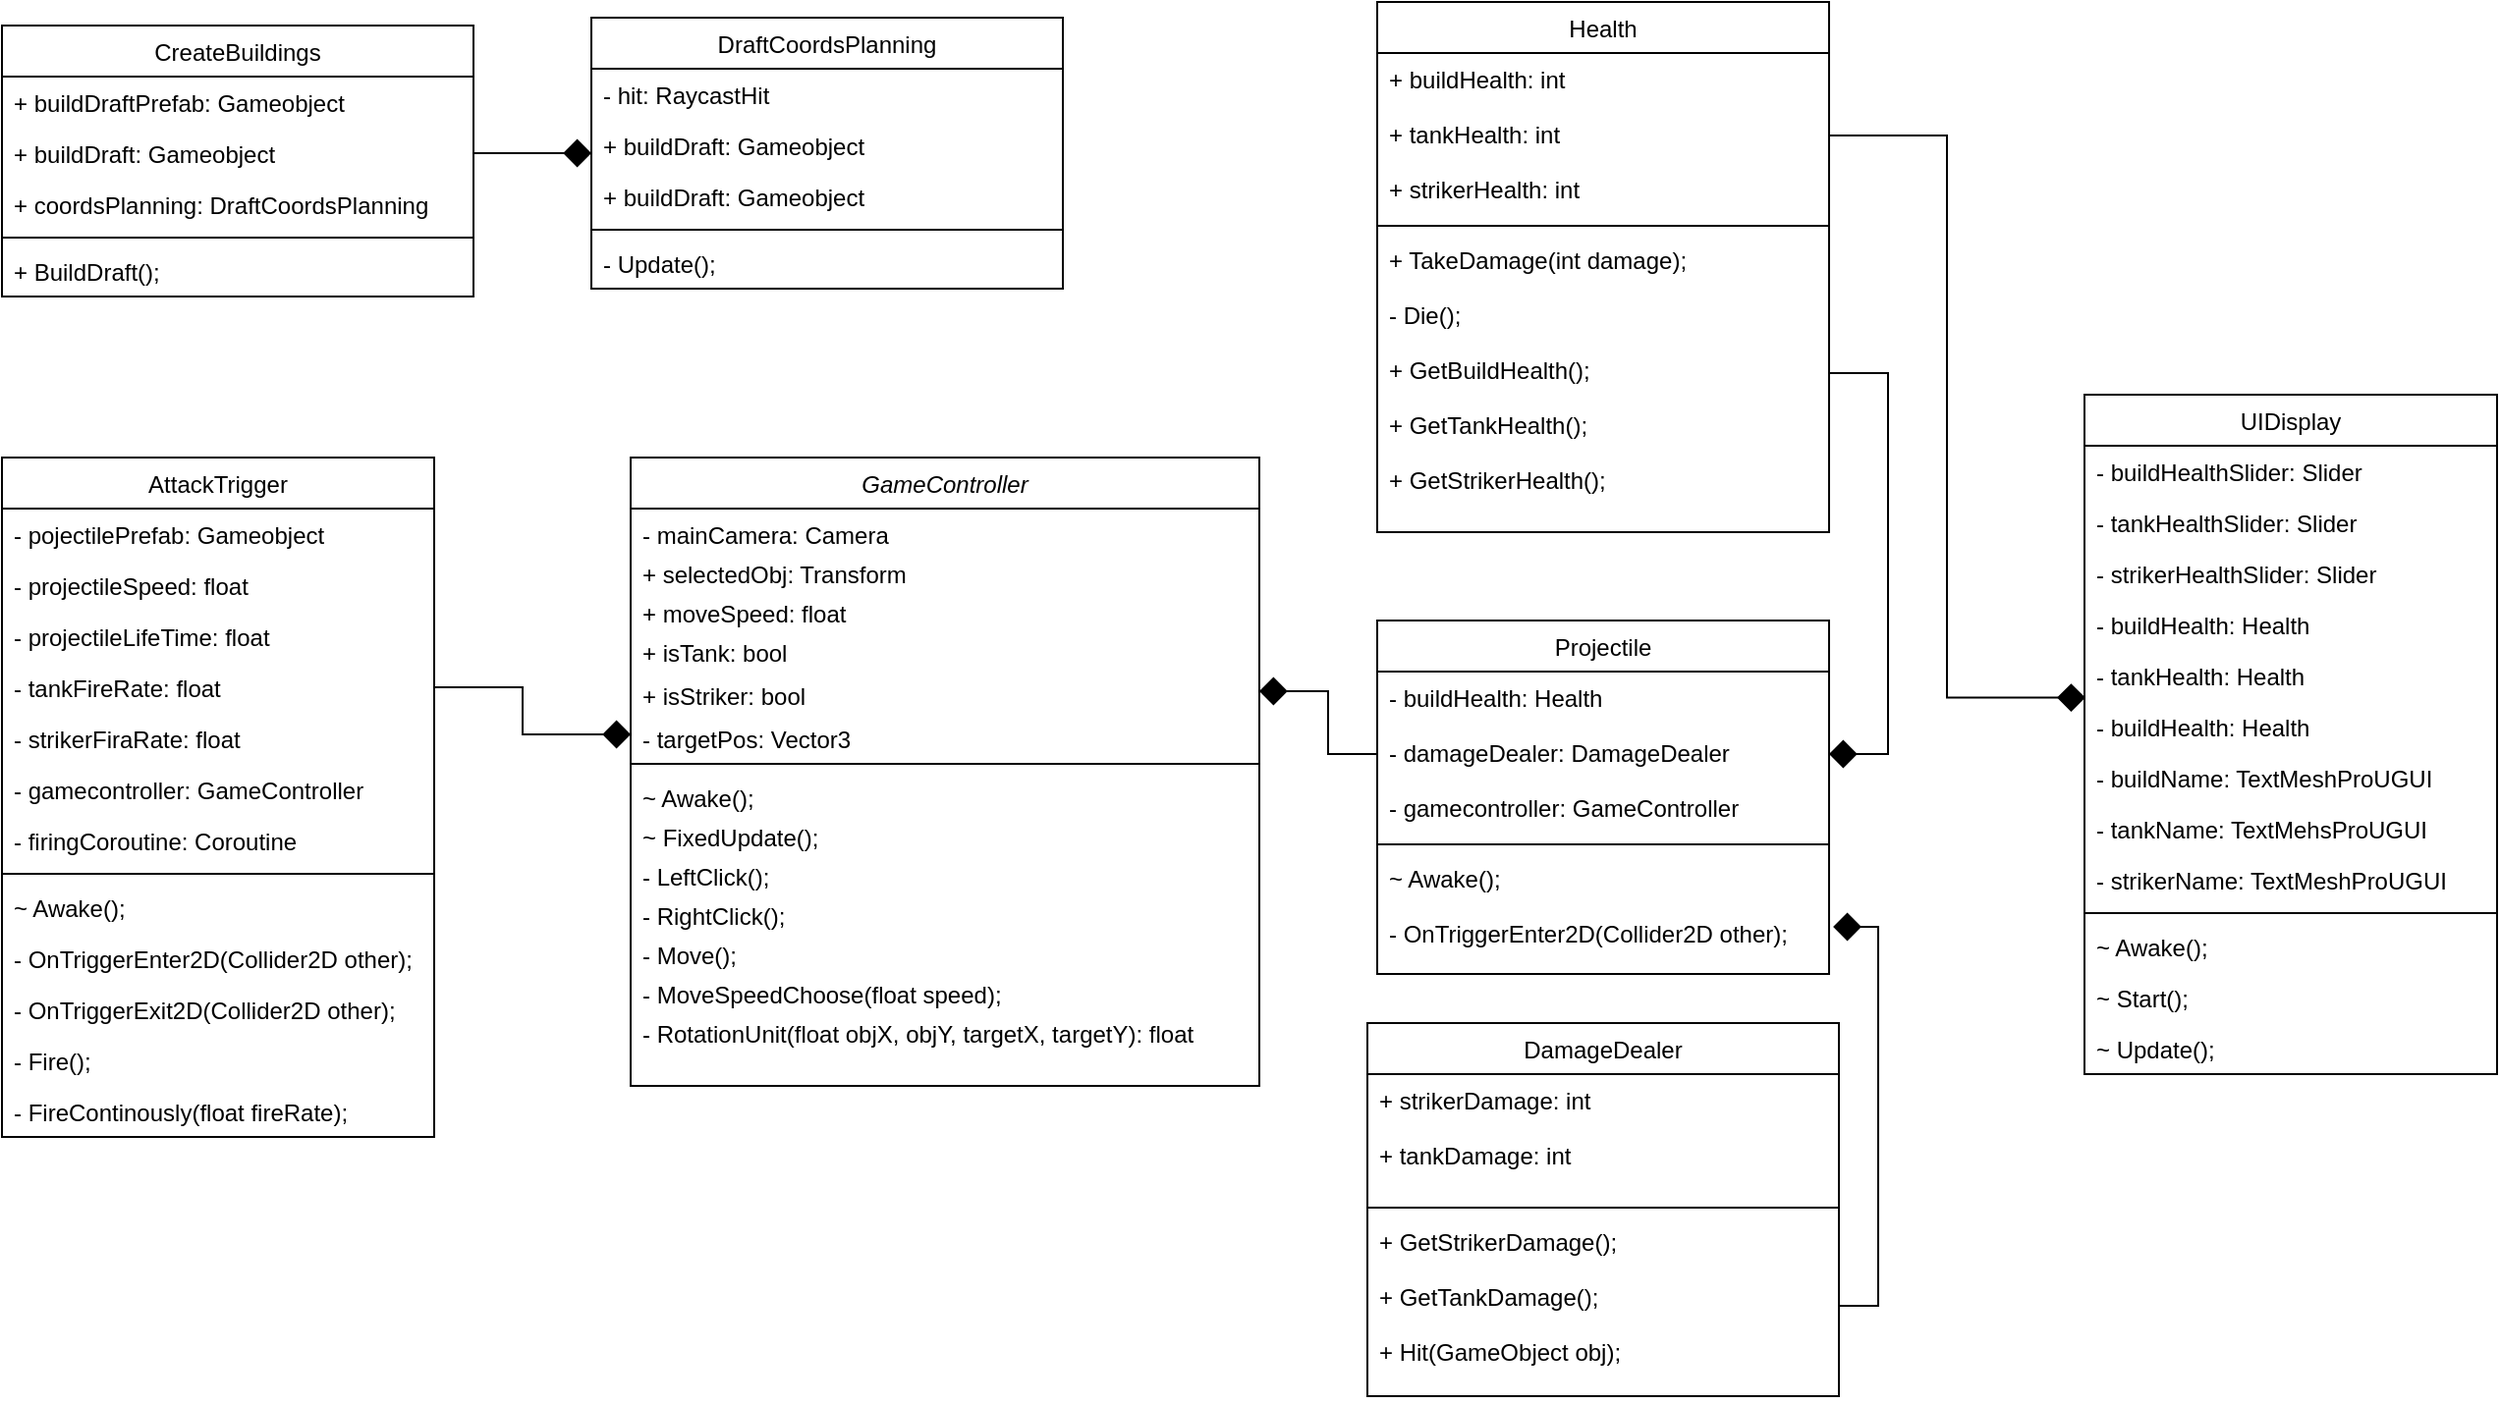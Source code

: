 <mxfile version="20.8.20" type="device"><diagram id="C5RBs43oDa-KdzZeNtuy" name="Page-1"><mxGraphModel dx="2127" dy="1139" grid="1" gridSize="10" guides="1" tooltips="1" connect="1" arrows="1" fold="1" page="1" pageScale="1" pageWidth="827" pageHeight="1169" math="0" shadow="0"><root><mxCell id="WIyWlLk6GJQsqaUBKTNV-0"/><mxCell id="WIyWlLk6GJQsqaUBKTNV-1" parent="WIyWlLk6GJQsqaUBKTNV-0"/><mxCell id="zkfFHV4jXpPFQw0GAbJ--0" value="GameController" style="swimlane;fontStyle=2;align=center;verticalAlign=top;childLayout=stackLayout;horizontal=1;startSize=26;horizontalStack=0;resizeParent=1;resizeLast=0;collapsible=1;marginBottom=0;rounded=0;shadow=0;strokeWidth=1;" parent="WIyWlLk6GJQsqaUBKTNV-1" vertex="1"><mxGeometry x="520" y="461" width="320" height="320" as="geometry"><mxRectangle x="230" y="140" width="160" height="26" as="alternateBounds"/></mxGeometry></mxCell><mxCell id="zkfFHV4jXpPFQw0GAbJ--1" value="- mainCamera: Camera" style="text;align=left;verticalAlign=top;spacingLeft=4;spacingRight=4;overflow=hidden;rotatable=0;points=[[0,0.5],[1,0.5]];portConstraint=eastwest;" parent="zkfFHV4jXpPFQw0GAbJ--0" vertex="1"><mxGeometry y="26" width="320" height="20" as="geometry"/></mxCell><mxCell id="zkfFHV4jXpPFQw0GAbJ--2" value="+ selectedObj: Transform" style="text;align=left;verticalAlign=top;spacingLeft=4;spacingRight=4;overflow=hidden;rotatable=0;points=[[0,0.5],[1,0.5]];portConstraint=eastwest;rounded=0;shadow=0;html=0;" parent="zkfFHV4jXpPFQw0GAbJ--0" vertex="1"><mxGeometry y="46" width="320" height="20" as="geometry"/></mxCell><mxCell id="zkfFHV4jXpPFQw0GAbJ--3" value="+ moveSpeed: float" style="text;align=left;verticalAlign=top;spacingLeft=4;spacingRight=4;overflow=hidden;rotatable=0;points=[[0,0.5],[1,0.5]];portConstraint=eastwest;rounded=0;shadow=0;html=0;" parent="zkfFHV4jXpPFQw0GAbJ--0" vertex="1"><mxGeometry y="66" width="320" height="20" as="geometry"/></mxCell><mxCell id="xpjUqwU1hrSCYtevA0gj-1" value="+ isTank: bool" style="text;align=left;verticalAlign=top;spacingLeft=4;spacingRight=4;overflow=hidden;rotatable=0;points=[[0,0.5],[1,0.5]];portConstraint=eastwest;rounded=0;shadow=0;html=0;" vertex="1" parent="zkfFHV4jXpPFQw0GAbJ--0"><mxGeometry y="86" width="320" height="22" as="geometry"/></mxCell><mxCell id="xpjUqwU1hrSCYtevA0gj-2" value="+ isStriker: bool" style="text;align=left;verticalAlign=top;spacingLeft=4;spacingRight=4;overflow=hidden;rotatable=0;points=[[0,0.5],[1,0.5]];portConstraint=eastwest;rounded=0;shadow=0;html=0;" vertex="1" parent="zkfFHV4jXpPFQw0GAbJ--0"><mxGeometry y="108" width="320" height="22" as="geometry"/></mxCell><mxCell id="xpjUqwU1hrSCYtevA0gj-3" value="- targetPos: Vector3" style="text;align=left;verticalAlign=top;spacingLeft=4;spacingRight=4;overflow=hidden;rotatable=0;points=[[0,0.5],[1,0.5]];portConstraint=eastwest;rounded=0;shadow=0;html=0;" vertex="1" parent="zkfFHV4jXpPFQw0GAbJ--0"><mxGeometry y="130" width="320" height="22" as="geometry"/></mxCell><mxCell id="zkfFHV4jXpPFQw0GAbJ--4" value="" style="line;html=1;strokeWidth=1;align=left;verticalAlign=middle;spacingTop=-1;spacingLeft=3;spacingRight=3;rotatable=0;labelPosition=right;points=[];portConstraint=eastwest;" parent="zkfFHV4jXpPFQw0GAbJ--0" vertex="1"><mxGeometry y="152" width="320" height="8" as="geometry"/></mxCell><mxCell id="xpjUqwU1hrSCYtevA0gj-7" value="~ Awake();" style="text;align=left;verticalAlign=top;spacingLeft=4;spacingRight=4;overflow=hidden;rotatable=0;points=[[0,0.5],[1,0.5]];portConstraint=eastwest;" vertex="1" parent="zkfFHV4jXpPFQw0GAbJ--0"><mxGeometry y="160" width="320" height="20" as="geometry"/></mxCell><mxCell id="xpjUqwU1hrSCYtevA0gj-6" value="~ FixedUpdate();" style="text;align=left;verticalAlign=top;spacingLeft=4;spacingRight=4;overflow=hidden;rotatable=0;points=[[0,0.5],[1,0.5]];portConstraint=eastwest;" vertex="1" parent="zkfFHV4jXpPFQw0GAbJ--0"><mxGeometry y="180" width="320" height="20" as="geometry"/></mxCell><mxCell id="xpjUqwU1hrSCYtevA0gj-5" value="- LeftClick();" style="text;align=left;verticalAlign=top;spacingLeft=4;spacingRight=4;overflow=hidden;rotatable=0;points=[[0,0.5],[1,0.5]];portConstraint=eastwest;" vertex="1" parent="zkfFHV4jXpPFQw0GAbJ--0"><mxGeometry y="200" width="320" height="20" as="geometry"/></mxCell><mxCell id="zkfFHV4jXpPFQw0GAbJ--5" value="- RightClick();" style="text;align=left;verticalAlign=top;spacingLeft=4;spacingRight=4;overflow=hidden;rotatable=0;points=[[0,0.5],[1,0.5]];portConstraint=eastwest;" parent="zkfFHV4jXpPFQw0GAbJ--0" vertex="1"><mxGeometry y="220" width="320" height="20" as="geometry"/></mxCell><mxCell id="xpjUqwU1hrSCYtevA0gj-10" value="- Move();" style="text;align=left;verticalAlign=top;spacingLeft=4;spacingRight=4;overflow=hidden;rotatable=0;points=[[0,0.5],[1,0.5]];portConstraint=eastwest;" vertex="1" parent="zkfFHV4jXpPFQw0GAbJ--0"><mxGeometry y="240" width="320" height="20" as="geometry"/></mxCell><mxCell id="xpjUqwU1hrSCYtevA0gj-8" value="- MoveSpeedChoose(float speed);" style="text;align=left;verticalAlign=top;spacingLeft=4;spacingRight=4;overflow=hidden;rotatable=0;points=[[0,0.5],[1,0.5]];portConstraint=eastwest;" vertex="1" parent="zkfFHV4jXpPFQw0GAbJ--0"><mxGeometry y="260" width="320" height="20" as="geometry"/></mxCell><mxCell id="xpjUqwU1hrSCYtevA0gj-9" value="- RotationUnit(float objX, objY, targetX, targetY): float" style="text;align=left;verticalAlign=top;spacingLeft=4;spacingRight=4;overflow=hidden;rotatable=0;points=[[0,0.5],[1,0.5]];portConstraint=eastwest;" vertex="1" parent="zkfFHV4jXpPFQw0GAbJ--0"><mxGeometry y="280" width="320" height="40" as="geometry"/></mxCell><mxCell id="xpjUqwU1hrSCYtevA0gj-11" value="UIDisplay" style="swimlane;fontStyle=0;align=center;verticalAlign=top;childLayout=stackLayout;horizontal=1;startSize=26;horizontalStack=0;resizeParent=1;resizeLast=0;collapsible=1;marginBottom=0;rounded=0;shadow=0;strokeWidth=1;" vertex="1" parent="WIyWlLk6GJQsqaUBKTNV-1"><mxGeometry x="1260" y="429" width="210" height="346" as="geometry"><mxRectangle x="340" y="380" width="170" height="26" as="alternateBounds"/></mxGeometry></mxCell><mxCell id="xpjUqwU1hrSCYtevA0gj-12" value="- buildHealthSlider: Slider" style="text;align=left;verticalAlign=top;spacingLeft=4;spacingRight=4;overflow=hidden;rotatable=0;points=[[0,0.5],[1,0.5]];portConstraint=eastwest;" vertex="1" parent="xpjUqwU1hrSCYtevA0gj-11"><mxGeometry y="26" width="210" height="26" as="geometry"/></mxCell><mxCell id="xpjUqwU1hrSCYtevA0gj-19" value="- tankHealthSlider: Slider" style="text;align=left;verticalAlign=top;spacingLeft=4;spacingRight=4;overflow=hidden;rotatable=0;points=[[0,0.5],[1,0.5]];portConstraint=eastwest;" vertex="1" parent="xpjUqwU1hrSCYtevA0gj-11"><mxGeometry y="52" width="210" height="26" as="geometry"/></mxCell><mxCell id="xpjUqwU1hrSCYtevA0gj-20" value="- strikerHealthSlider: Slider" style="text;align=left;verticalAlign=top;spacingLeft=4;spacingRight=4;overflow=hidden;rotatable=0;points=[[0,0.5],[1,0.5]];portConstraint=eastwest;" vertex="1" parent="xpjUqwU1hrSCYtevA0gj-11"><mxGeometry y="78" width="210" height="26" as="geometry"/></mxCell><mxCell id="xpjUqwU1hrSCYtevA0gj-22" value="- buildHealth: Health" style="text;align=left;verticalAlign=top;spacingLeft=4;spacingRight=4;overflow=hidden;rotatable=0;points=[[0,0.5],[1,0.5]];portConstraint=eastwest;" vertex="1" parent="xpjUqwU1hrSCYtevA0gj-11"><mxGeometry y="104" width="210" height="26" as="geometry"/></mxCell><mxCell id="xpjUqwU1hrSCYtevA0gj-17" value="- tankHealth: Health" style="text;align=left;verticalAlign=top;spacingLeft=4;spacingRight=4;overflow=hidden;rotatable=0;points=[[0,0.5],[1,0.5]];portConstraint=eastwest;" vertex="1" parent="xpjUqwU1hrSCYtevA0gj-11"><mxGeometry y="130" width="210" height="26" as="geometry"/></mxCell><mxCell id="xpjUqwU1hrSCYtevA0gj-21" value="- buildHealth: Health" style="text;align=left;verticalAlign=top;spacingLeft=4;spacingRight=4;overflow=hidden;rotatable=0;points=[[0,0.5],[1,0.5]];portConstraint=eastwest;" vertex="1" parent="xpjUqwU1hrSCYtevA0gj-11"><mxGeometry y="156" width="210" height="26" as="geometry"/></mxCell><mxCell id="xpjUqwU1hrSCYtevA0gj-15" value="- buildName: TextMeshProUGUI" style="text;align=left;verticalAlign=top;spacingLeft=4;spacingRight=4;overflow=hidden;rotatable=0;points=[[0,0.5],[1,0.5]];portConstraint=eastwest;" vertex="1" parent="xpjUqwU1hrSCYtevA0gj-11"><mxGeometry y="182" width="210" height="26" as="geometry"/></mxCell><mxCell id="xpjUqwU1hrSCYtevA0gj-23" value="- tankName: TextMehsProUGUI" style="text;align=left;verticalAlign=top;spacingLeft=4;spacingRight=4;overflow=hidden;rotatable=0;points=[[0,0.5],[1,0.5]];portConstraint=eastwest;" vertex="1" parent="xpjUqwU1hrSCYtevA0gj-11"><mxGeometry y="208" width="210" height="26" as="geometry"/></mxCell><mxCell id="xpjUqwU1hrSCYtevA0gj-24" value="- strikerName: TextMeshProUGUI" style="text;align=left;verticalAlign=top;spacingLeft=4;spacingRight=4;overflow=hidden;rotatable=0;points=[[0,0.5],[1,0.5]];portConstraint=eastwest;" vertex="1" parent="xpjUqwU1hrSCYtevA0gj-11"><mxGeometry y="234" width="210" height="26" as="geometry"/></mxCell><mxCell id="xpjUqwU1hrSCYtevA0gj-13" value="" style="line;html=1;strokeWidth=1;align=left;verticalAlign=middle;spacingTop=-1;spacingLeft=3;spacingRight=3;rotatable=0;labelPosition=right;points=[];portConstraint=eastwest;" vertex="1" parent="xpjUqwU1hrSCYtevA0gj-11"><mxGeometry y="260" width="210" height="8" as="geometry"/></mxCell><mxCell id="xpjUqwU1hrSCYtevA0gj-16" value="~ Awake();" style="text;align=left;verticalAlign=top;spacingLeft=4;spacingRight=4;overflow=hidden;rotatable=0;points=[[0,0.5],[1,0.5]];portConstraint=eastwest;" vertex="1" parent="xpjUqwU1hrSCYtevA0gj-11"><mxGeometry y="268" width="210" height="26" as="geometry"/></mxCell><mxCell id="xpjUqwU1hrSCYtevA0gj-18" value="~ Start();" style="text;align=left;verticalAlign=top;spacingLeft=4;spacingRight=4;overflow=hidden;rotatable=0;points=[[0,0.5],[1,0.5]];portConstraint=eastwest;" vertex="1" parent="xpjUqwU1hrSCYtevA0gj-11"><mxGeometry y="294" width="210" height="26" as="geometry"/></mxCell><mxCell id="xpjUqwU1hrSCYtevA0gj-14" value="~ Update();" style="text;align=left;verticalAlign=top;spacingLeft=4;spacingRight=4;overflow=hidden;rotatable=0;points=[[0,0.5],[1,0.5]];portConstraint=eastwest;" vertex="1" parent="xpjUqwU1hrSCYtevA0gj-11"><mxGeometry y="320" width="210" height="26" as="geometry"/></mxCell><mxCell id="xpjUqwU1hrSCYtevA0gj-25" value="CreateBuildings" style="swimlane;fontStyle=0;align=center;verticalAlign=top;childLayout=stackLayout;horizontal=1;startSize=26;horizontalStack=0;resizeParent=1;resizeLast=0;collapsible=1;marginBottom=0;rounded=0;shadow=0;strokeWidth=1;" vertex="1" parent="WIyWlLk6GJQsqaUBKTNV-1"><mxGeometry x="200" y="241" width="240" height="138" as="geometry"><mxRectangle x="340" y="380" width="170" height="26" as="alternateBounds"/></mxGeometry></mxCell><mxCell id="xpjUqwU1hrSCYtevA0gj-26" value="+ buildDraftPrefab: Gameobject" style="text;align=left;verticalAlign=top;spacingLeft=4;spacingRight=4;overflow=hidden;rotatable=0;points=[[0,0.5],[1,0.5]];portConstraint=eastwest;" vertex="1" parent="xpjUqwU1hrSCYtevA0gj-25"><mxGeometry y="26" width="240" height="26" as="geometry"/></mxCell><mxCell id="xpjUqwU1hrSCYtevA0gj-30" value="+ buildDraft: Gameobject" style="text;align=left;verticalAlign=top;spacingLeft=4;spacingRight=4;overflow=hidden;rotatable=0;points=[[0,0.5],[1,0.5]];portConstraint=eastwest;" vertex="1" parent="xpjUqwU1hrSCYtevA0gj-25"><mxGeometry y="52" width="240" height="26" as="geometry"/></mxCell><mxCell id="xpjUqwU1hrSCYtevA0gj-29" value="+ coordsPlanning: DraftCoordsPlanning" style="text;align=left;verticalAlign=top;spacingLeft=4;spacingRight=4;overflow=hidden;rotatable=0;points=[[0,0.5],[1,0.5]];portConstraint=eastwest;" vertex="1" parent="xpjUqwU1hrSCYtevA0gj-25"><mxGeometry y="78" width="240" height="26" as="geometry"/></mxCell><mxCell id="xpjUqwU1hrSCYtevA0gj-27" value="" style="line;html=1;strokeWidth=1;align=left;verticalAlign=middle;spacingTop=-1;spacingLeft=3;spacingRight=3;rotatable=0;labelPosition=right;points=[];portConstraint=eastwest;" vertex="1" parent="xpjUqwU1hrSCYtevA0gj-25"><mxGeometry y="104" width="240" height="8" as="geometry"/></mxCell><mxCell id="xpjUqwU1hrSCYtevA0gj-28" value="+ BuildDraft();" style="text;align=left;verticalAlign=top;spacingLeft=4;spacingRight=4;overflow=hidden;rotatable=0;points=[[0,0.5],[1,0.5]];portConstraint=eastwest;" vertex="1" parent="xpjUqwU1hrSCYtevA0gj-25"><mxGeometry y="112" width="240" height="26" as="geometry"/></mxCell><mxCell id="xpjUqwU1hrSCYtevA0gj-31" value="DraftCoordsPlanning" style="swimlane;fontStyle=0;align=center;verticalAlign=top;childLayout=stackLayout;horizontal=1;startSize=26;horizontalStack=0;resizeParent=1;resizeLast=0;collapsible=1;marginBottom=0;rounded=0;shadow=0;strokeWidth=1;" vertex="1" parent="WIyWlLk6GJQsqaUBKTNV-1"><mxGeometry x="500" y="237" width="240" height="138" as="geometry"><mxRectangle x="340" y="380" width="170" height="26" as="alternateBounds"/></mxGeometry></mxCell><mxCell id="xpjUqwU1hrSCYtevA0gj-32" value="- hit: RaycastHit" style="text;align=left;verticalAlign=top;spacingLeft=4;spacingRight=4;overflow=hidden;rotatable=0;points=[[0,0.5],[1,0.5]];portConstraint=eastwest;" vertex="1" parent="xpjUqwU1hrSCYtevA0gj-31"><mxGeometry y="26" width="240" height="26" as="geometry"/></mxCell><mxCell id="xpjUqwU1hrSCYtevA0gj-70" value="+ buildDraft: Gameobject" style="text;align=left;verticalAlign=top;spacingLeft=4;spacingRight=4;overflow=hidden;rotatable=0;points=[[0,0.5],[1,0.5]];portConstraint=eastwest;" vertex="1" parent="xpjUqwU1hrSCYtevA0gj-31"><mxGeometry y="52" width="240" height="26" as="geometry"/></mxCell><mxCell id="xpjUqwU1hrSCYtevA0gj-33" value="+ buildDraft: Gameobject" style="text;align=left;verticalAlign=top;spacingLeft=4;spacingRight=4;overflow=hidden;rotatable=0;points=[[0,0.5],[1,0.5]];portConstraint=eastwest;" vertex="1" parent="xpjUqwU1hrSCYtevA0gj-31"><mxGeometry y="78" width="240" height="26" as="geometry"/></mxCell><mxCell id="xpjUqwU1hrSCYtevA0gj-35" value="" style="line;html=1;strokeWidth=1;align=left;verticalAlign=middle;spacingTop=-1;spacingLeft=3;spacingRight=3;rotatable=0;labelPosition=right;points=[];portConstraint=eastwest;" vertex="1" parent="xpjUqwU1hrSCYtevA0gj-31"><mxGeometry y="104" width="240" height="8" as="geometry"/></mxCell><mxCell id="xpjUqwU1hrSCYtevA0gj-36" value="- Update();" style="text;align=left;verticalAlign=top;spacingLeft=4;spacingRight=4;overflow=hidden;rotatable=0;points=[[0,0.5],[1,0.5]];portConstraint=eastwest;" vertex="1" parent="xpjUqwU1hrSCYtevA0gj-31"><mxGeometry y="112" width="240" height="26" as="geometry"/></mxCell><mxCell id="xpjUqwU1hrSCYtevA0gj-37" value="AttackTrigger" style="swimlane;fontStyle=0;align=center;verticalAlign=top;childLayout=stackLayout;horizontal=1;startSize=26;horizontalStack=0;resizeParent=1;resizeLast=0;collapsible=1;marginBottom=0;rounded=0;shadow=0;strokeWidth=1;" vertex="1" parent="WIyWlLk6GJQsqaUBKTNV-1"><mxGeometry x="200" y="461" width="220" height="346" as="geometry"><mxRectangle x="340" y="380" width="170" height="26" as="alternateBounds"/></mxGeometry></mxCell><mxCell id="xpjUqwU1hrSCYtevA0gj-38" value="- pojectilePrefab: Gameobject" style="text;align=left;verticalAlign=top;spacingLeft=4;spacingRight=4;overflow=hidden;rotatable=0;points=[[0,0.5],[1,0.5]];portConstraint=eastwest;" vertex="1" parent="xpjUqwU1hrSCYtevA0gj-37"><mxGeometry y="26" width="220" height="26" as="geometry"/></mxCell><mxCell id="xpjUqwU1hrSCYtevA0gj-41" value="- projectileSpeed: float" style="text;align=left;verticalAlign=top;spacingLeft=4;spacingRight=4;overflow=hidden;rotatable=0;points=[[0,0.5],[1,0.5]];portConstraint=eastwest;" vertex="1" parent="xpjUqwU1hrSCYtevA0gj-37"><mxGeometry y="52" width="220" height="26" as="geometry"/></mxCell><mxCell id="xpjUqwU1hrSCYtevA0gj-44" value="- projectileLifeTime: float" style="text;align=left;verticalAlign=top;spacingLeft=4;spacingRight=4;overflow=hidden;rotatable=0;points=[[0,0.5],[1,0.5]];portConstraint=eastwest;" vertex="1" parent="xpjUqwU1hrSCYtevA0gj-37"><mxGeometry y="78" width="220" height="26" as="geometry"/></mxCell><mxCell id="xpjUqwU1hrSCYtevA0gj-43" value="- tankFireRate: float" style="text;align=left;verticalAlign=top;spacingLeft=4;spacingRight=4;overflow=hidden;rotatable=0;points=[[0,0.5],[1,0.5]];portConstraint=eastwest;" vertex="1" parent="xpjUqwU1hrSCYtevA0gj-37"><mxGeometry y="104" width="220" height="26" as="geometry"/></mxCell><mxCell id="xpjUqwU1hrSCYtevA0gj-46" value="- strikerFiraRate: float" style="text;align=left;verticalAlign=top;spacingLeft=4;spacingRight=4;overflow=hidden;rotatable=0;points=[[0,0.5],[1,0.5]];portConstraint=eastwest;" vertex="1" parent="xpjUqwU1hrSCYtevA0gj-37"><mxGeometry y="130" width="220" height="26" as="geometry"/></mxCell><mxCell id="xpjUqwU1hrSCYtevA0gj-45" value="- gamecontroller: GameController" style="text;align=left;verticalAlign=top;spacingLeft=4;spacingRight=4;overflow=hidden;rotatable=0;points=[[0,0.5],[1,0.5]];portConstraint=eastwest;" vertex="1" parent="xpjUqwU1hrSCYtevA0gj-37"><mxGeometry y="156" width="220" height="26" as="geometry"/></mxCell><mxCell id="xpjUqwU1hrSCYtevA0gj-47" value="- firingCoroutine: Coroutine" style="text;align=left;verticalAlign=top;spacingLeft=4;spacingRight=4;overflow=hidden;rotatable=0;points=[[0,0.5],[1,0.5]];portConstraint=eastwest;" vertex="1" parent="xpjUqwU1hrSCYtevA0gj-37"><mxGeometry y="182" width="220" height="26" as="geometry"/></mxCell><mxCell id="xpjUqwU1hrSCYtevA0gj-39" value="" style="line;html=1;strokeWidth=1;align=left;verticalAlign=middle;spacingTop=-1;spacingLeft=3;spacingRight=3;rotatable=0;labelPosition=right;points=[];portConstraint=eastwest;" vertex="1" parent="xpjUqwU1hrSCYtevA0gj-37"><mxGeometry y="208" width="220" height="8" as="geometry"/></mxCell><mxCell id="xpjUqwU1hrSCYtevA0gj-42" value="~ Awake();" style="text;align=left;verticalAlign=top;spacingLeft=4;spacingRight=4;overflow=hidden;rotatable=0;points=[[0,0.5],[1,0.5]];portConstraint=eastwest;" vertex="1" parent="xpjUqwU1hrSCYtevA0gj-37"><mxGeometry y="216" width="220" height="26" as="geometry"/></mxCell><mxCell id="xpjUqwU1hrSCYtevA0gj-49" value="- OnTriggerEnter2D(Collider2D other);" style="text;align=left;verticalAlign=top;spacingLeft=4;spacingRight=4;overflow=hidden;rotatable=0;points=[[0,0.5],[1,0.5]];portConstraint=eastwest;" vertex="1" parent="xpjUqwU1hrSCYtevA0gj-37"><mxGeometry y="242" width="220" height="26" as="geometry"/></mxCell><mxCell id="xpjUqwU1hrSCYtevA0gj-50" value="- OnTriggerExit2D(Collider2D other);" style="text;align=left;verticalAlign=top;spacingLeft=4;spacingRight=4;overflow=hidden;rotatable=0;points=[[0,0.5],[1,0.5]];portConstraint=eastwest;" vertex="1" parent="xpjUqwU1hrSCYtevA0gj-37"><mxGeometry y="268" width="220" height="26" as="geometry"/></mxCell><mxCell id="xpjUqwU1hrSCYtevA0gj-51" value="- Fire();" style="text;align=left;verticalAlign=top;spacingLeft=4;spacingRight=4;overflow=hidden;rotatable=0;points=[[0,0.5],[1,0.5]];portConstraint=eastwest;" vertex="1" parent="xpjUqwU1hrSCYtevA0gj-37"><mxGeometry y="294" width="220" height="26" as="geometry"/></mxCell><mxCell id="xpjUqwU1hrSCYtevA0gj-40" value="- FireContinously(float fireRate);" style="text;align=left;verticalAlign=top;spacingLeft=4;spacingRight=4;overflow=hidden;rotatable=0;points=[[0,0.5],[1,0.5]];portConstraint=eastwest;" vertex="1" parent="xpjUqwU1hrSCYtevA0gj-37"><mxGeometry y="320" width="220" height="26" as="geometry"/></mxCell><mxCell id="xpjUqwU1hrSCYtevA0gj-52" value="DamageDealer" style="swimlane;fontStyle=0;align=center;verticalAlign=top;childLayout=stackLayout;horizontal=1;startSize=26;horizontalStack=0;resizeParent=1;resizeLast=0;collapsible=1;marginBottom=0;rounded=0;shadow=0;strokeWidth=1;" vertex="1" parent="WIyWlLk6GJQsqaUBKTNV-1"><mxGeometry x="895" y="749" width="240" height="190" as="geometry"><mxRectangle x="340" y="380" width="170" height="26" as="alternateBounds"/></mxGeometry></mxCell><mxCell id="xpjUqwU1hrSCYtevA0gj-53" value="+ strikerDamage: int&#10;&#10;+ tankDamage: int" style="text;align=left;verticalAlign=top;spacingLeft=4;spacingRight=4;overflow=hidden;rotatable=0;points=[[0,0.5],[1,0.5]];portConstraint=eastwest;" vertex="1" parent="xpjUqwU1hrSCYtevA0gj-52"><mxGeometry y="26" width="240" height="64" as="geometry"/></mxCell><mxCell id="xpjUqwU1hrSCYtevA0gj-56" value="" style="line;html=1;strokeWidth=1;align=left;verticalAlign=middle;spacingTop=-1;spacingLeft=3;spacingRight=3;rotatable=0;labelPosition=right;points=[];portConstraint=eastwest;" vertex="1" parent="xpjUqwU1hrSCYtevA0gj-52"><mxGeometry y="90" width="240" height="8" as="geometry"/></mxCell><mxCell id="xpjUqwU1hrSCYtevA0gj-58" value="+ GetStrikerDamage();&#10;&#10;+ GetTankDamage();&#10;&#10;+ Hit(GameObject obj);" style="text;align=left;verticalAlign=top;spacingLeft=4;spacingRight=4;overflow=hidden;rotatable=0;points=[[0,0.5],[1,0.5]];portConstraint=eastwest;" vertex="1" parent="xpjUqwU1hrSCYtevA0gj-52"><mxGeometry y="98" width="240" height="92" as="geometry"/></mxCell><mxCell id="xpjUqwU1hrSCYtevA0gj-63" value="Projectile" style="swimlane;fontStyle=0;align=center;verticalAlign=top;childLayout=stackLayout;horizontal=1;startSize=26;horizontalStack=0;resizeParent=1;resizeLast=0;collapsible=1;marginBottom=0;rounded=0;shadow=0;strokeWidth=1;" vertex="1" parent="WIyWlLk6GJQsqaUBKTNV-1"><mxGeometry x="900" y="544" width="230" height="180" as="geometry"><mxRectangle x="130" y="380" width="160" height="26" as="alternateBounds"/></mxGeometry></mxCell><mxCell id="xpjUqwU1hrSCYtevA0gj-64" value="- buildHealth: Health&#10;&#10;- damageDealer: DamageDealer&#10;&#10;- gamecontroller: GameController" style="text;align=left;verticalAlign=top;spacingLeft=4;spacingRight=4;overflow=hidden;rotatable=0;points=[[0,0.5],[1,0.5]];portConstraint=eastwest;" vertex="1" parent="xpjUqwU1hrSCYtevA0gj-63"><mxGeometry y="26" width="230" height="84" as="geometry"/></mxCell><mxCell id="xpjUqwU1hrSCYtevA0gj-66" value="" style="line;html=1;strokeWidth=1;align=left;verticalAlign=middle;spacingTop=-1;spacingLeft=3;spacingRight=3;rotatable=0;labelPosition=right;points=[];portConstraint=eastwest;" vertex="1" parent="xpjUqwU1hrSCYtevA0gj-63"><mxGeometry y="110" width="230" height="8" as="geometry"/></mxCell><mxCell id="xpjUqwU1hrSCYtevA0gj-67" value="~ Awake();&#10;&#10;- OnTriggerEnter2D(Collider2D other);&#10;" style="text;align=left;verticalAlign=top;spacingLeft=4;spacingRight=4;overflow=hidden;rotatable=0;points=[[0,0.5],[1,0.5]];portConstraint=eastwest;fontStyle=0" vertex="1" parent="xpjUqwU1hrSCYtevA0gj-63"><mxGeometry y="118" width="230" height="62" as="geometry"/></mxCell><mxCell id="xpjUqwU1hrSCYtevA0gj-69" style="edgeStyle=orthogonalEdgeStyle;orthogonalLoop=1;jettySize=auto;html=1;exitX=1;exitY=0.5;exitDx=0;exitDy=0;entryX=0;entryY=0.5;entryDx=0;entryDy=0;endArrow=diamond;endFill=1;endSize=12;sourcePerimeterSpacing=0;startSize=12;jumpSize=6;shadow=0;rounded=0;" edge="1" parent="WIyWlLk6GJQsqaUBKTNV-1" source="xpjUqwU1hrSCYtevA0gj-30" target="xpjUqwU1hrSCYtevA0gj-31"><mxGeometry relative="1" as="geometry"/></mxCell><mxCell id="xpjUqwU1hrSCYtevA0gj-77" style="edgeStyle=orthogonalEdgeStyle;rounded=0;jumpSize=6;orthogonalLoop=1;jettySize=auto;html=1;exitX=1;exitY=0.5;exitDx=0;exitDy=0;entryX=0;entryY=0.5;entryDx=0;entryDy=0;shadow=0;endArrow=diamond;endFill=1;startSize=12;endSize=12;sourcePerimeterSpacing=0;" edge="1" parent="WIyWlLk6GJQsqaUBKTNV-1" source="xpjUqwU1hrSCYtevA0gj-43" target="xpjUqwU1hrSCYtevA0gj-3"><mxGeometry relative="1" as="geometry"/></mxCell><mxCell id="xpjUqwU1hrSCYtevA0gj-78" style="edgeStyle=orthogonalEdgeStyle;rounded=0;jumpSize=6;orthogonalLoop=1;jettySize=auto;html=1;exitX=0;exitY=0.5;exitDx=0;exitDy=0;entryX=1;entryY=0.5;entryDx=0;entryDy=0;shadow=0;endArrow=diamond;endFill=1;startSize=12;endSize=12;sourcePerimeterSpacing=0;" edge="1" parent="WIyWlLk6GJQsqaUBKTNV-1" source="xpjUqwU1hrSCYtevA0gj-64" target="xpjUqwU1hrSCYtevA0gj-2"><mxGeometry relative="1" as="geometry"/></mxCell><mxCell id="xpjUqwU1hrSCYtevA0gj-59" value="Health" style="swimlane;fontStyle=0;align=center;verticalAlign=top;childLayout=stackLayout;horizontal=1;startSize=26;horizontalStack=0;resizeParent=1;resizeLast=0;collapsible=1;marginBottom=0;rounded=0;shadow=0;strokeWidth=1;" vertex="1" parent="WIyWlLk6GJQsqaUBKTNV-1"><mxGeometry x="900" y="229" width="230" height="270" as="geometry"><mxRectangle x="340" y="380" width="170" height="26" as="alternateBounds"/></mxGeometry></mxCell><mxCell id="xpjUqwU1hrSCYtevA0gj-60" value="+ buildHealth: int&#10;&#10;+ tankHealth: int&#10;&#10;+ strikerHealth: int" style="text;align=left;verticalAlign=top;spacingLeft=4;spacingRight=4;overflow=hidden;rotatable=0;points=[[0,0.5],[1,0.5]];portConstraint=eastwest;" vertex="1" parent="xpjUqwU1hrSCYtevA0gj-59"><mxGeometry y="26" width="230" height="84" as="geometry"/></mxCell><mxCell id="xpjUqwU1hrSCYtevA0gj-61" value="" style="line;html=1;strokeWidth=1;align=left;verticalAlign=middle;spacingTop=-1;spacingLeft=3;spacingRight=3;rotatable=0;labelPosition=right;points=[];portConstraint=eastwest;" vertex="1" parent="xpjUqwU1hrSCYtevA0gj-59"><mxGeometry y="110" width="230" height="8" as="geometry"/></mxCell><mxCell id="xpjUqwU1hrSCYtevA0gj-62" value="+ TakeDamage(int damage);&#10;&#10;- Die();&#10;&#10;+ GetBuildHealth();&#10;&#10;+ GetTankHealth();&#10;&#10;+ GetStrikerHealth();" style="text;align=left;verticalAlign=top;spacingLeft=4;spacingRight=4;overflow=hidden;rotatable=0;points=[[0,0.5],[1,0.5]];portConstraint=eastwest;" vertex="1" parent="xpjUqwU1hrSCYtevA0gj-59"><mxGeometry y="118" width="230" height="142" as="geometry"/></mxCell><mxCell id="xpjUqwU1hrSCYtevA0gj-80" style="edgeStyle=orthogonalEdgeStyle;rounded=0;jumpSize=6;orthogonalLoop=1;jettySize=auto;html=1;exitX=1;exitY=0.5;exitDx=0;exitDy=0;entryX=0.002;entryY=0.934;entryDx=0;entryDy=0;entryPerimeter=0;shadow=0;endArrow=diamond;endFill=1;startSize=12;endSize=12;sourcePerimeterSpacing=0;" edge="1" parent="WIyWlLk6GJQsqaUBKTNV-1" source="xpjUqwU1hrSCYtevA0gj-60" target="xpjUqwU1hrSCYtevA0gj-17"><mxGeometry relative="1" as="geometry"/></mxCell><mxCell id="xpjUqwU1hrSCYtevA0gj-81" style="edgeStyle=orthogonalEdgeStyle;rounded=0;jumpSize=6;orthogonalLoop=1;jettySize=auto;html=1;exitX=1;exitY=0.5;exitDx=0;exitDy=0;entryX=1.009;entryY=0.613;entryDx=0;entryDy=0;entryPerimeter=0;shadow=0;endArrow=diamond;endFill=1;startSize=12;endSize=12;sourcePerimeterSpacing=0;" edge="1" parent="WIyWlLk6GJQsqaUBKTNV-1" source="xpjUqwU1hrSCYtevA0gj-58" target="xpjUqwU1hrSCYtevA0gj-67"><mxGeometry relative="1" as="geometry"/></mxCell><mxCell id="xpjUqwU1hrSCYtevA0gj-82" style="edgeStyle=orthogonalEdgeStyle;rounded=0;jumpSize=6;orthogonalLoop=1;jettySize=auto;html=1;exitX=1;exitY=0.5;exitDx=0;exitDy=0;entryX=1;entryY=0.5;entryDx=0;entryDy=0;shadow=0;endArrow=diamond;endFill=1;startSize=12;endSize=12;sourcePerimeterSpacing=0;" edge="1" parent="WIyWlLk6GJQsqaUBKTNV-1" source="xpjUqwU1hrSCYtevA0gj-62" target="xpjUqwU1hrSCYtevA0gj-64"><mxGeometry relative="1" as="geometry"/></mxCell></root></mxGraphModel></diagram></mxfile>